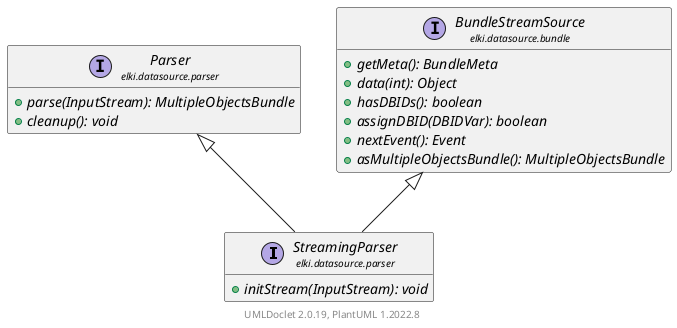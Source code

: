 @startuml
    remove .*\.(Instance|Par|Parameterizer|Factory)$
    set namespaceSeparator none
    hide empty fields
    hide empty methods

    interface "<size:14>StreamingParser\n<size:10>elki.datasource.parser" as elki.datasource.parser.StreamingParser [[StreamingParser.html]] {
        {abstract} +initStream(InputStream): void
    }

    interface "<size:14>Parser\n<size:10>elki.datasource.parser" as elki.datasource.parser.Parser [[Parser.html]] {
        {abstract} +parse(InputStream): MultipleObjectsBundle
        {abstract} +cleanup(): void
    }
    interface "<size:14>BundleStreamSource\n<size:10>elki.datasource.bundle" as elki.datasource.bundle.BundleStreamSource [[../bundle/BundleStreamSource.html]] {
        {abstract} +getMeta(): BundleMeta
        {abstract} +data(int): Object
        {abstract} +hasDBIDs(): boolean
        {abstract} +assignDBID(DBIDVar): boolean
        {abstract} +nextEvent(): Event
        {abstract} +asMultipleObjectsBundle(): MultipleObjectsBundle
    }

    elki.datasource.parser.Parser <|-- elki.datasource.parser.StreamingParser
    elki.datasource.bundle.BundleStreamSource <|-- elki.datasource.parser.StreamingParser

    center footer UMLDoclet 2.0.19, PlantUML 1.2022.8
@enduml
